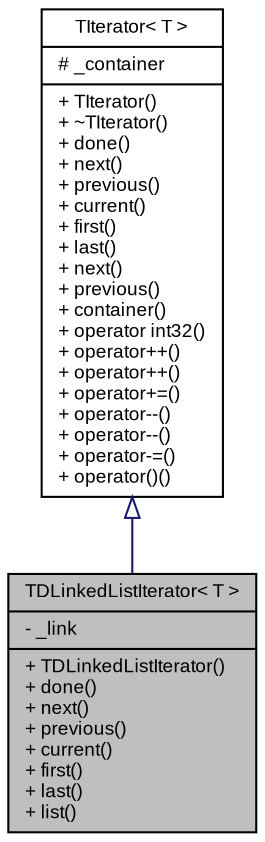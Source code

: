digraph G
{
  bgcolor="transparent";
  edge [fontname="Arial",fontsize="9",labelfontname="Arial",labelfontsize="9"];
  node [fontname="Arial",fontsize="9",shape=record];
  Node1 [label="{TDLinkedListIterator\< T \>\n|- _link\l|+ TDLinkedListIterator()\l+ done()\l+ next()\l+ previous()\l+ current()\l+ first()\l+ last()\l+ list()\l}",height=0.2,width=0.4,color="black", fillcolor="grey75", style="filled" fontcolor="black"];
  Node2 -> Node1 [dir=back,color="midnightblue",fontsize="9",style="solid",arrowtail="empty",fontname="Arial"];
  Node2 [label="{TIterator\< T \>\n|# _container\l|+ TIterator()\l+ ~TIterator()\l+ done()\l+ next()\l+ previous()\l+ current()\l+ first()\l+ last()\l+ next()\l+ previous()\l+ container()\l+ operator int32()\l+ operator++()\l+ operator++()\l+ operator+=()\l+ operator--()\l+ operator--()\l+ operator-=()\l+ operator()()\l}",height=0.2,width=0.4,color="black",URL="$classSteinberg_1_1TIterator.html",tooltip="Template container iterator base class (abstract)."];
}
